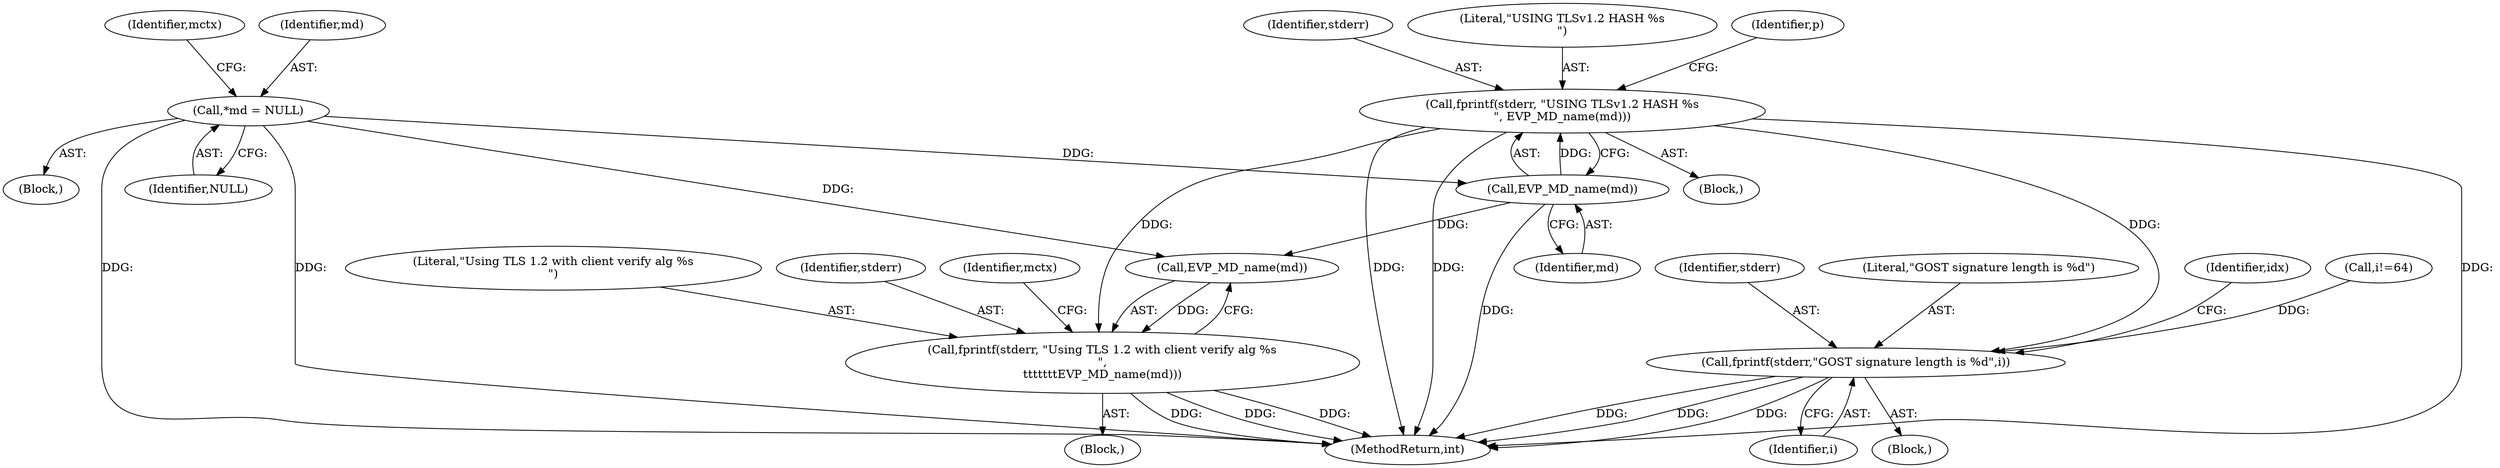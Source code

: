 digraph "0_openssl_1421e0c584ae9120ca1b88098f13d6d2e90b83a3@API" {
"1000327" [label="(Call,fprintf(stderr, \"USING TLSv1.2 HASH %s\n\", EVP_MD_name(md)))"];
"1000330" [label="(Call,EVP_MD_name(md))"];
"1000128" [label="(Call,*md = NULL)"];
"1000411" [label="(Call,fprintf(stderr, \"Using TLS 1.2 with client verify alg %s\n\",\n\t\t\t\t\t\t\tEVP_MD_name(md)))"];
"1000625" [label="(Call,fprintf(stderr,\"GOST signature length is %d\",i))"];
"1000624" [label="(Block,)"];
"1000627" [label="(Literal,\"GOST signature length is %d\")"];
"1000129" [label="(Identifier,md)"];
"1000128" [label="(Call,*md = NULL)"];
"1000331" [label="(Identifier,md)"];
"1000413" [label="(Literal,\"Using TLS 1.2 with client verify alg %s\n\")"];
"1000621" [label="(Call,i!=64)"];
"1000130" [label="(Identifier,NULL)"];
"1000328" [label="(Identifier,stderr)"];
"1000297" [label="(Block,)"];
"1000628" [label="(Identifier,i)"];
"1000107" [label="(Block,)"];
"1000625" [label="(Call,fprintf(stderr,\"GOST signature length is %d\",i))"];
"1000383" [label="(Block,)"];
"1000330" [label="(Call,EVP_MD_name(md))"];
"1000329" [label="(Literal,\"USING TLSv1.2 HASH %s\n\")"];
"1000134" [label="(Identifier,mctx)"];
"1000412" [label="(Identifier,stderr)"];
"1000411" [label="(Call,fprintf(stderr, \"Using TLS 1.2 with client verify alg %s\n\",\n\t\t\t\t\t\t\tEVP_MD_name(md)))"];
"1000731" [label="(MethodReturn,int)"];
"1000631" [label="(Identifier,idx)"];
"1000327" [label="(Call,fprintf(stderr, \"USING TLSv1.2 HASH %s\n\", EVP_MD_name(md)))"];
"1000626" [label="(Identifier,stderr)"];
"1000414" [label="(Call,EVP_MD_name(md))"];
"1000421" [label="(Identifier,mctx)"];
"1000333" [label="(Identifier,p)"];
"1000327" -> "1000297"  [label="AST: "];
"1000327" -> "1000330"  [label="CFG: "];
"1000328" -> "1000327"  [label="AST: "];
"1000329" -> "1000327"  [label="AST: "];
"1000330" -> "1000327"  [label="AST: "];
"1000333" -> "1000327"  [label="CFG: "];
"1000327" -> "1000731"  [label="DDG: "];
"1000327" -> "1000731"  [label="DDG: "];
"1000327" -> "1000731"  [label="DDG: "];
"1000330" -> "1000327"  [label="DDG: "];
"1000327" -> "1000411"  [label="DDG: "];
"1000327" -> "1000625"  [label="DDG: "];
"1000330" -> "1000331"  [label="CFG: "];
"1000331" -> "1000330"  [label="AST: "];
"1000330" -> "1000731"  [label="DDG: "];
"1000128" -> "1000330"  [label="DDG: "];
"1000330" -> "1000414"  [label="DDG: "];
"1000128" -> "1000107"  [label="AST: "];
"1000128" -> "1000130"  [label="CFG: "];
"1000129" -> "1000128"  [label="AST: "];
"1000130" -> "1000128"  [label="AST: "];
"1000134" -> "1000128"  [label="CFG: "];
"1000128" -> "1000731"  [label="DDG: "];
"1000128" -> "1000731"  [label="DDG: "];
"1000128" -> "1000414"  [label="DDG: "];
"1000411" -> "1000383"  [label="AST: "];
"1000411" -> "1000414"  [label="CFG: "];
"1000412" -> "1000411"  [label="AST: "];
"1000413" -> "1000411"  [label="AST: "];
"1000414" -> "1000411"  [label="AST: "];
"1000421" -> "1000411"  [label="CFG: "];
"1000411" -> "1000731"  [label="DDG: "];
"1000411" -> "1000731"  [label="DDG: "];
"1000411" -> "1000731"  [label="DDG: "];
"1000414" -> "1000411"  [label="DDG: "];
"1000625" -> "1000624"  [label="AST: "];
"1000625" -> "1000628"  [label="CFG: "];
"1000626" -> "1000625"  [label="AST: "];
"1000627" -> "1000625"  [label="AST: "];
"1000628" -> "1000625"  [label="AST: "];
"1000631" -> "1000625"  [label="CFG: "];
"1000625" -> "1000731"  [label="DDG: "];
"1000625" -> "1000731"  [label="DDG: "];
"1000625" -> "1000731"  [label="DDG: "];
"1000621" -> "1000625"  [label="DDG: "];
}
